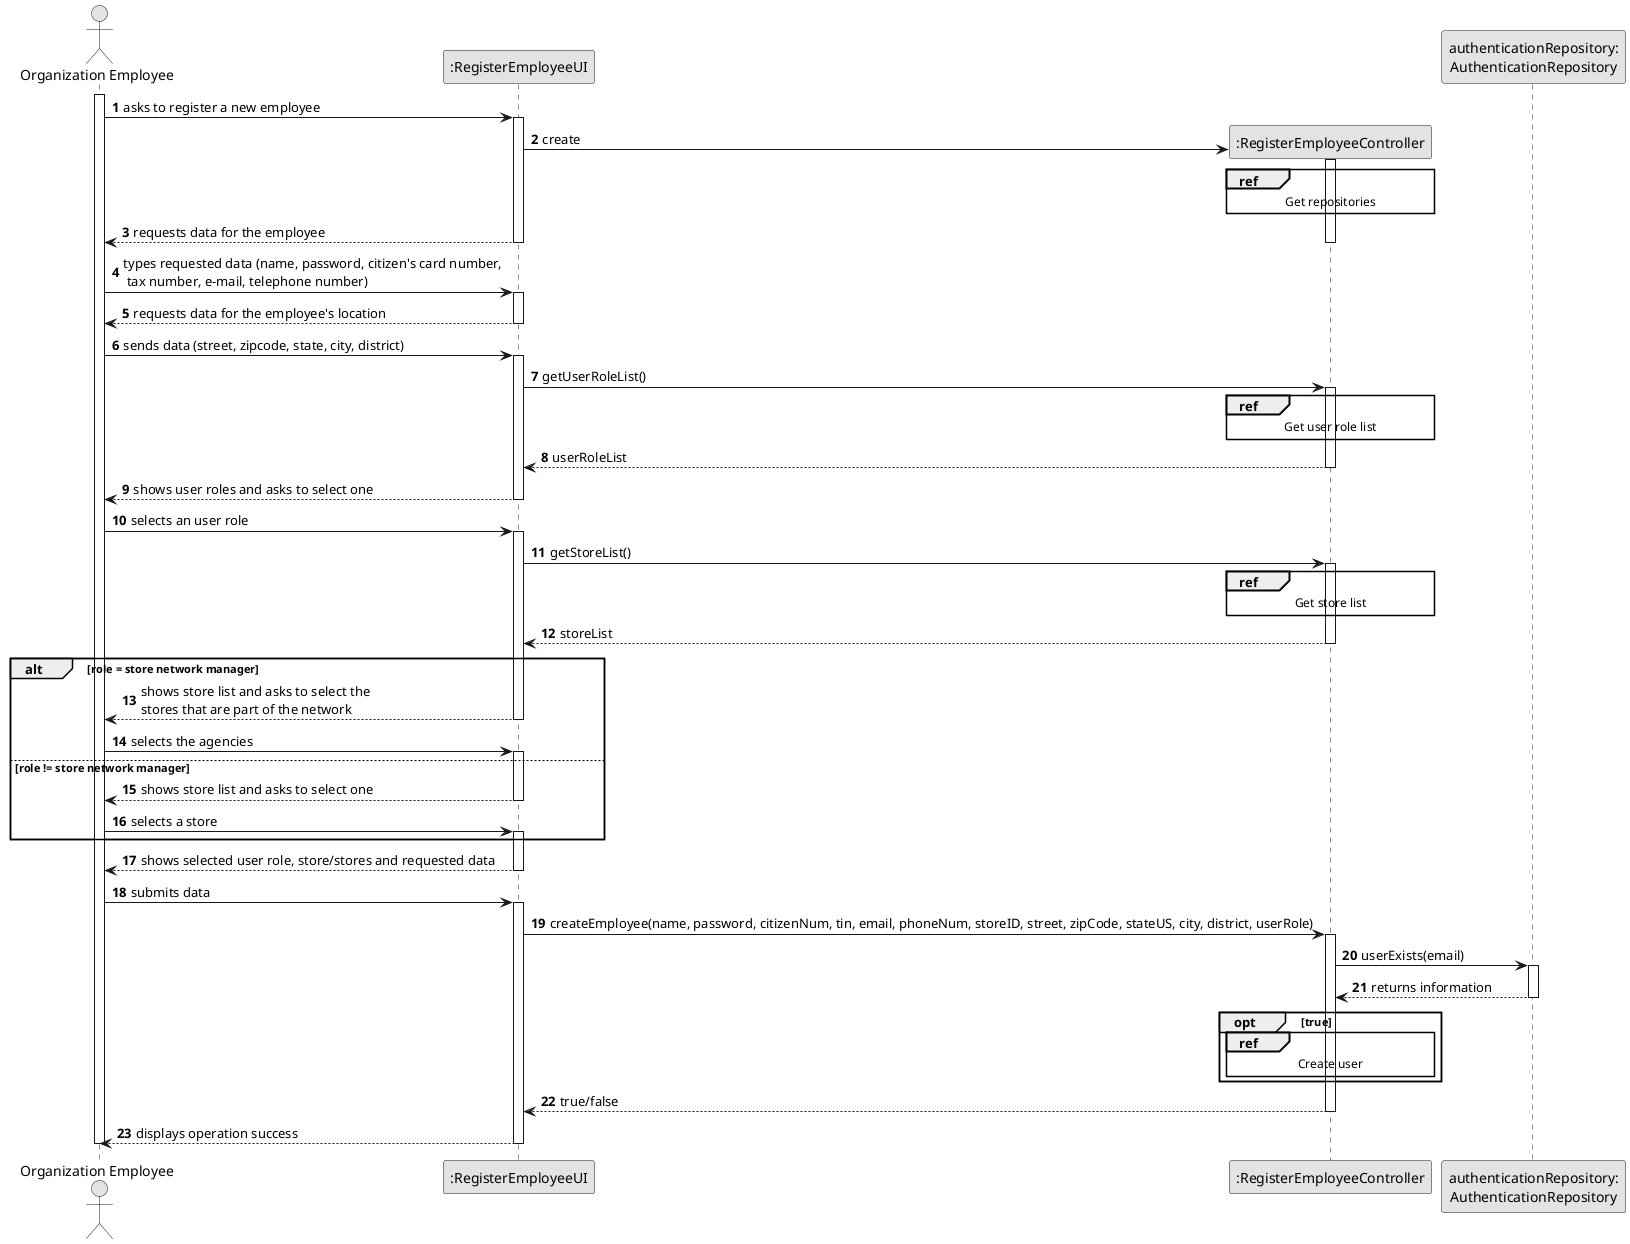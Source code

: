 @startuml
skinparam monochrome true
skinparam packageStyle rectangle
skinparam shadowing false

autonumber

'hide footbox
actor "Organization Employee" as ADM
participant ":RegisterEmployeeUI" as UI
participant ":RegisterEmployeeController" as CTRL
participant "authenticationRepository:\nAuthenticationRepository" as authenticationRep

activate ADM

        ADM -> UI : asks to register a new employee

        activate UI

            UI -> CTRL** : create
            activate CTRL
'            UI --> ADM : requests data (reference, description,  informal \n description, technical description, duration, cost)
            'create CTRL
            ref over CTRL
                Get repositories
            end ref

            UI --> ADM : requests data for the employee
            deactivate UI
            deactivate CTRL

            ADM -> UI : types requested data (name, password, citizen's card number,\n tax number, e-mail, telephone number)
            activate UI

            UI --> ADM : requests data for the employee's location
            deactivate UI

            ADM -> UI: sends data (street, zipcode, state, city, district)
            activate UI

                    UI -> CTRL : getUserRoleList()
                    activate CTRL

                        ref over CTRL
                            Get user role list
                        end ref

                        CTRL --> UI : userRoleList
                    deactivate CTRL

                UI --> ADM : shows user roles and asks to select one
            deactivate UI

                ADM -> UI : selects an user role
            activate UI

            UI -> CTRL : getStoreList()
            activate CTRL

            ref over CTRL
                Get store list
            end ref

            CTRL --> UI : storeList
            deactivate CTRL

            alt role = store network manager
                UI --> ADM : shows store list and asks to select the\nstores that are part of the network
                deactivate UI

                ADM -> UI : selects the agencies
                activate UI
            else role != store network manager
                UI --> ADM : shows store list and asks to select one
                deactivate UI

                ADM -> UI : selects a store
                activate UI
            end

        UI --> ADM : shows selected user role, store/stores and requested data
    deactivate UI

    ADM -> UI : submits data
    activate UI

        UI -> CTRL : createEmployee(name, password, citizenNum, tin, email, phoneNum, storeID, street, zipCode, stateUS, city, district, userRole)
        activate CTRL

                CTRL -> authenticationRep: userExists(email)
                activate authenticationRep

                    authenticationRep --> CTRL : returns information
                    deactivate authenticationRep

                    opt true
                        ref over CTRL
                            Create user
                        end ref
                    end

                CTRL --> UI : true/false
                deactivate CTRL

            UI --> ADM: displays operation success
    deactivate UI

deactivate ADM

@enduml